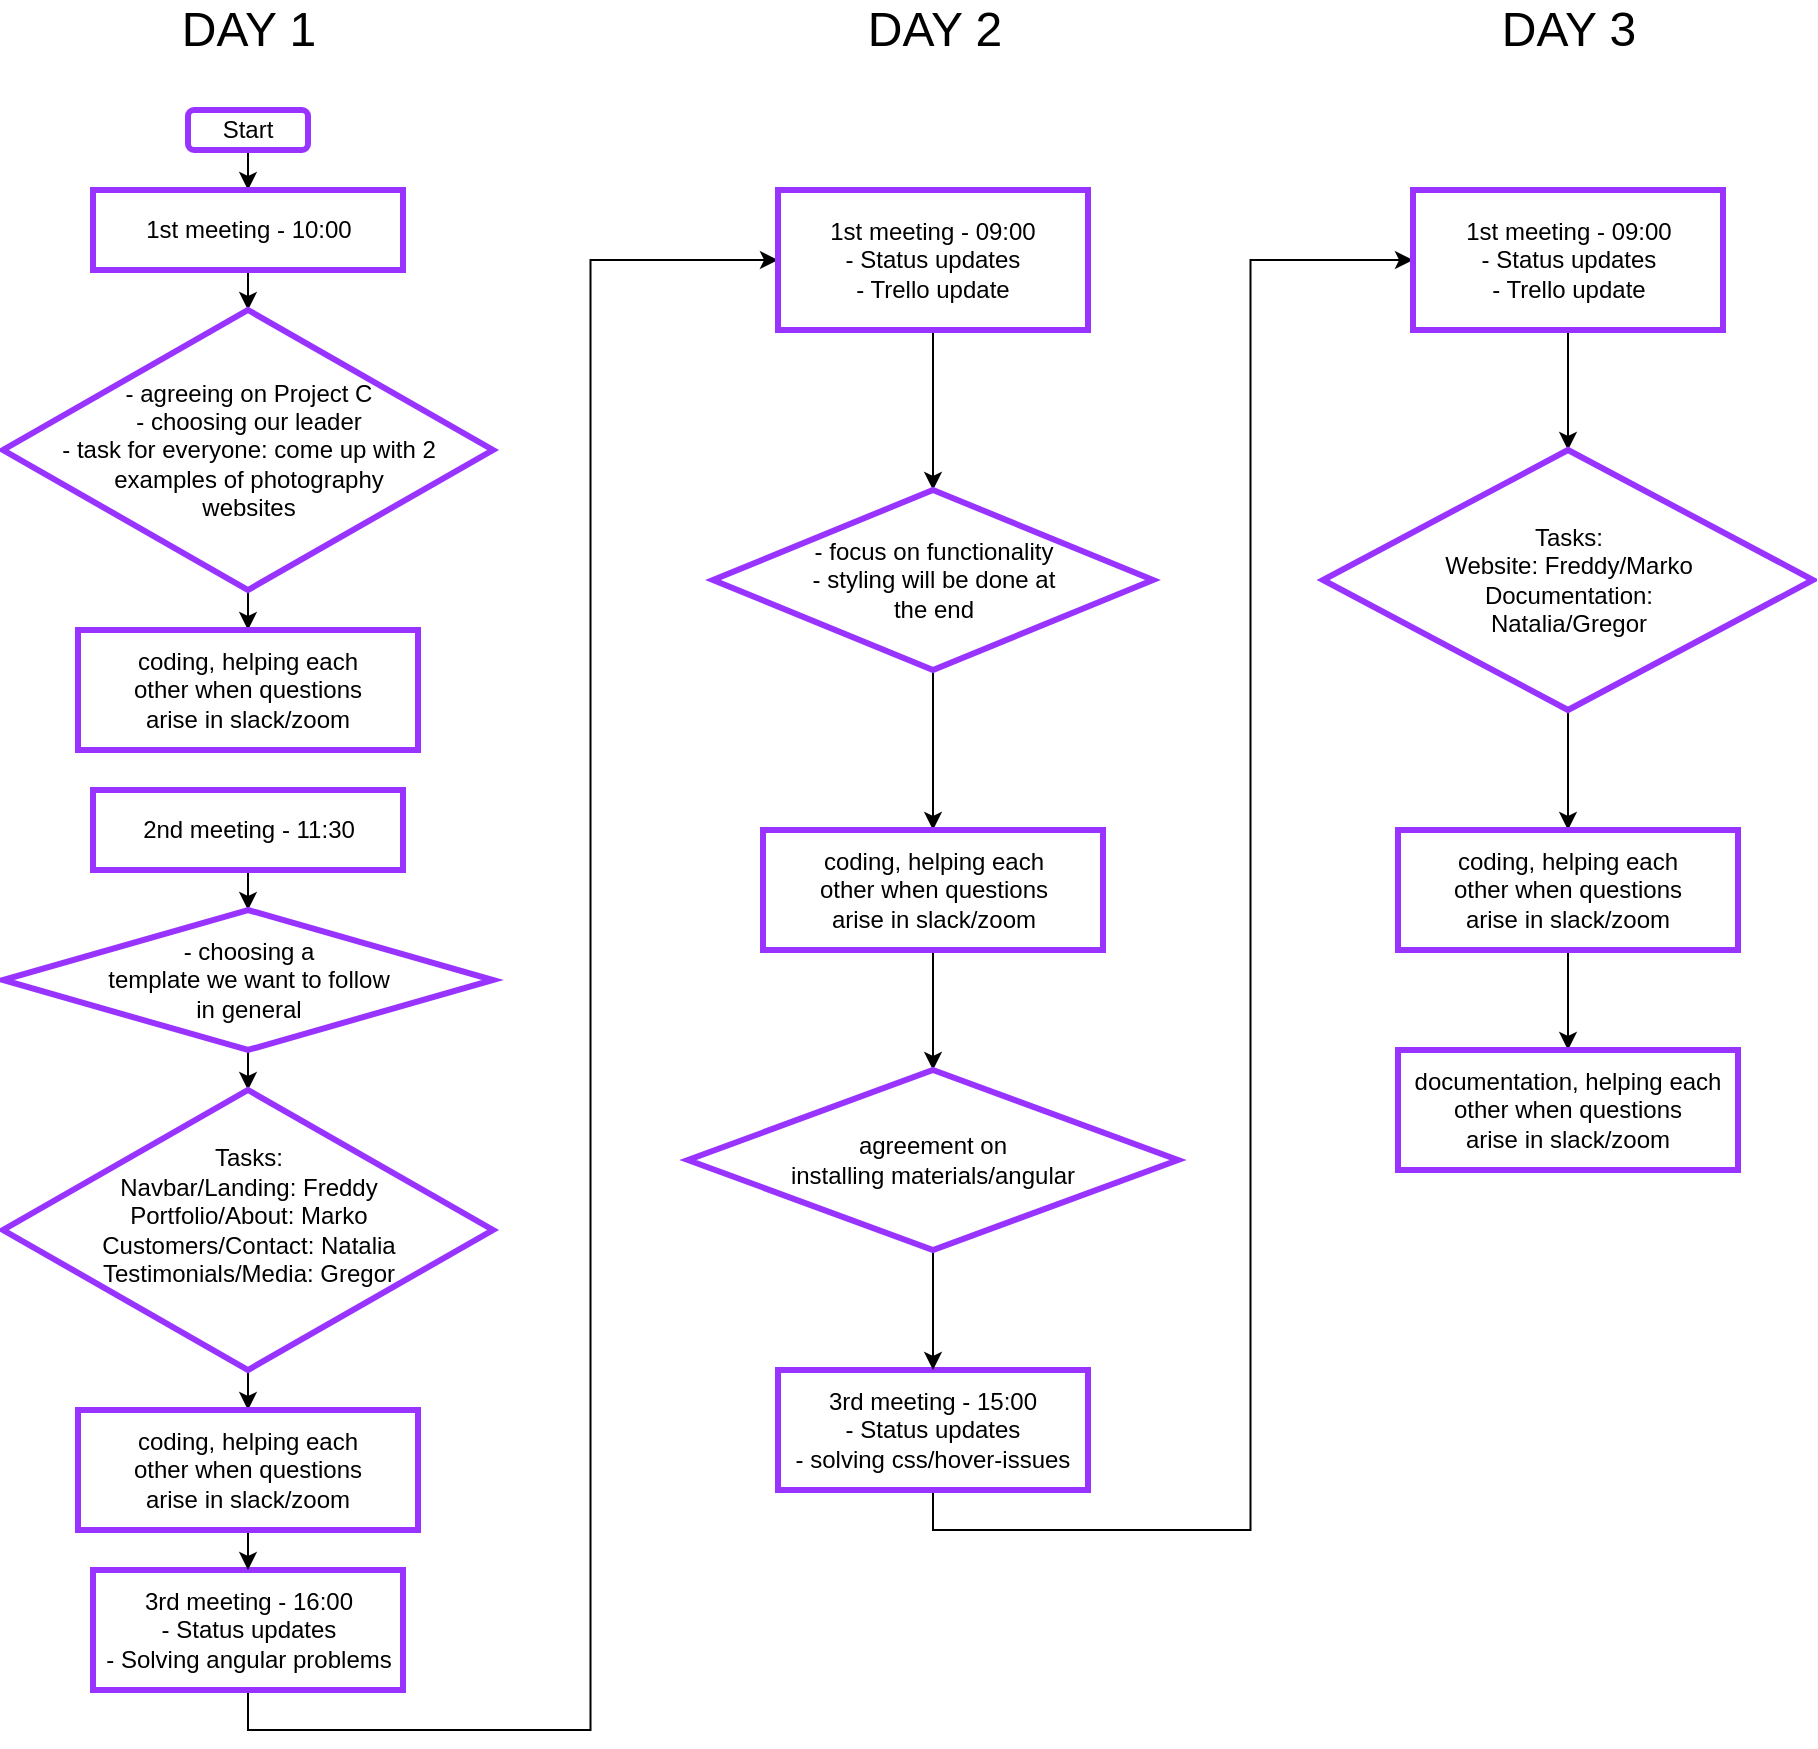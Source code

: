 <mxfile>
    <diagram id="_czh4SuTjVle5rjB2MPy" name="Page-1">
        <mxGraphModel dx="3161" dy="593" grid="1" gridSize="10" guides="1" tooltips="1" connect="1" arrows="1" fold="1" page="1" pageScale="1" pageWidth="2339" pageHeight="3300" math="0" shadow="0">
            <root>
                <mxCell id="0"/>
                <mxCell id="1" parent="0"/>
                <mxCell id="8" style="edgeStyle=orthogonalEdgeStyle;rounded=0;orthogonalLoop=1;jettySize=auto;html=1;exitX=0.5;exitY=1;exitDx=0;exitDy=0;entryX=0.5;entryY=0;entryDx=0;entryDy=0;" edge="1" parent="1" source="2" target="3">
                    <mxGeometry relative="1" as="geometry"/>
                </mxCell>
                <mxCell id="2" value="Start" style="rounded=1;whiteSpace=wrap;html=1;sketch=0;strokeWidth=3;strokeColor=#9933FF;glass=0;" vertex="1" parent="1">
                    <mxGeometry x="70" y="80" width="60" height="20" as="geometry"/>
                </mxCell>
                <mxCell id="9" style="edgeStyle=orthogonalEdgeStyle;rounded=0;orthogonalLoop=1;jettySize=auto;html=1;exitX=0.5;exitY=1;exitDx=0;exitDy=0;entryX=0.5;entryY=0;entryDx=0;entryDy=0;" edge="1" parent="1" source="3" target="4">
                    <mxGeometry relative="1" as="geometry"/>
                </mxCell>
                <mxCell id="3" value="1st meeting - 10:00" style="rounded=0;whiteSpace=wrap;html=1;glass=0;sketch=0;strokeColor=#9933FF;strokeWidth=3;fillColor=none;" vertex="1" parent="1">
                    <mxGeometry x="22.5" y="120" width="155" height="40" as="geometry"/>
                </mxCell>
                <mxCell id="26" style="edgeStyle=orthogonalEdgeStyle;rounded=0;orthogonalLoop=1;jettySize=auto;html=1;exitX=0.5;exitY=1;exitDx=0;exitDy=0;entryX=0.5;entryY=0;entryDx=0;entryDy=0;" edge="1" parent="1" source="4" target="25">
                    <mxGeometry relative="1" as="geometry"/>
                </mxCell>
                <mxCell id="4" value="&lt;span&gt;- agreeing on Project C&lt;/span&gt;&lt;br&gt;&lt;span&gt;- choosing our leader&lt;/span&gt;&lt;br&gt;&lt;span&gt;- task for everyone: come up with 2&lt;br&gt;examples&amp;nbsp;&lt;/span&gt;&lt;span style=&quot;text-align: left&quot;&gt;of photography&lt;br&gt;websites&lt;/span&gt;" style="rhombus;whiteSpace=wrap;html=1;rounded=0;glass=0;sketch=0;strokeColor=#9933FF;strokeWidth=3;fillColor=none;" vertex="1" parent="1">
                    <mxGeometry x="-22.5" y="180" width="245" height="140" as="geometry"/>
                </mxCell>
                <mxCell id="16" style="edgeStyle=orthogonalEdgeStyle;rounded=0;orthogonalLoop=1;jettySize=auto;html=1;exitX=0.5;exitY=1;exitDx=0;exitDy=0;entryX=0.5;entryY=0;entryDx=0;entryDy=0;" edge="1" parent="1" source="10" target="15">
                    <mxGeometry relative="1" as="geometry"/>
                </mxCell>
                <mxCell id="10" value="2nd meeting - 11:30" style="rounded=0;whiteSpace=wrap;html=1;glass=0;sketch=0;strokeColor=#9933FF;strokeWidth=3;fillColor=none;" vertex="1" parent="1">
                    <mxGeometry x="22.5" y="420" width="155" height="40" as="geometry"/>
                </mxCell>
                <mxCell id="11" value="&lt;font style=&quot;font-size: 24px&quot;&gt;DAY 1&lt;/font&gt;" style="text;html=1;align=center;verticalAlign=middle;resizable=0;points=[];autosize=1;" vertex="1" parent="1">
                    <mxGeometry x="60" y="30" width="80" height="20" as="geometry"/>
                </mxCell>
                <mxCell id="18" style="edgeStyle=orthogonalEdgeStyle;rounded=0;orthogonalLoop=1;jettySize=auto;html=1;exitX=0.5;exitY=1;exitDx=0;exitDy=0;entryX=0.5;entryY=0;entryDx=0;entryDy=0;" edge="1" parent="1" source="15">
                    <mxGeometry relative="1" as="geometry">
                        <mxPoint x="100" y="570" as="targetPoint"/>
                    </mxGeometry>
                </mxCell>
                <mxCell id="15" value="&lt;span&gt;- choosing a&lt;br&gt;template we want to follow&lt;br&gt;in general&lt;br&gt;&lt;/span&gt;" style="rhombus;whiteSpace=wrap;html=1;rounded=0;glass=0;sketch=0;strokeColor=#9933FF;strokeWidth=3;fillColor=none;" vertex="1" parent="1">
                    <mxGeometry x="-22.5" y="480" width="245" height="70" as="geometry"/>
                </mxCell>
                <mxCell id="28" style="edgeStyle=orthogonalEdgeStyle;rounded=0;orthogonalLoop=1;jettySize=auto;html=1;exitX=0.5;exitY=1;exitDx=0;exitDy=0;entryX=0.5;entryY=0;entryDx=0;entryDy=0;" edge="1" parent="1" source="17" target="27">
                    <mxGeometry relative="1" as="geometry"/>
                </mxCell>
                <mxCell id="17" value="Tasks:&lt;br&gt;Navbar/Landing: Freddy&lt;br&gt;Portfolio/About: Marko&lt;br&gt;Customers/Contact: Natalia&lt;br&gt;Testimonials/Media: Gregor&lt;br&gt;&lt;br&gt;" style="rhombus;whiteSpace=wrap;html=1;rounded=0;glass=0;sketch=0;strokeColor=#9933FF;strokeWidth=3;fillColor=none;" vertex="1" parent="1">
                    <mxGeometry x="-22.5" y="570" width="245" height="140" as="geometry"/>
                </mxCell>
                <mxCell id="33" style="edgeStyle=orthogonalEdgeStyle;rounded=0;orthogonalLoop=1;jettySize=auto;html=1;exitX=0.5;exitY=1;exitDx=0;exitDy=0;entryX=0;entryY=0.5;entryDx=0;entryDy=0;" edge="1" parent="1" source="19" target="24">
                    <mxGeometry relative="1" as="geometry"/>
                </mxCell>
                <mxCell id="19" value="3rd meeting - 16:00&lt;br&gt;- Status updates&lt;br&gt;- Solving angular problems" style="rounded=0;whiteSpace=wrap;html=1;glass=0;sketch=0;strokeColor=#9933FF;strokeWidth=3;fillColor=none;" vertex="1" parent="1">
                    <mxGeometry x="22.5" y="810" width="155" height="60" as="geometry"/>
                </mxCell>
                <mxCell id="51" style="edgeStyle=orthogonalEdgeStyle;rounded=0;orthogonalLoop=1;jettySize=auto;html=1;exitX=0.5;exitY=1;exitDx=0;exitDy=0;entryX=0.5;entryY=0;entryDx=0;entryDy=0;" edge="1" parent="1" source="24" target="30">
                    <mxGeometry relative="1" as="geometry"/>
                </mxCell>
                <mxCell id="24" value="1st meeting - 09:00&lt;br&gt;- Status updates&lt;br&gt;- Trello update" style="rounded=0;whiteSpace=wrap;html=1;glass=0;sketch=0;strokeColor=#9933FF;strokeWidth=3;fillColor=none;" vertex="1" parent="1">
                    <mxGeometry x="365" y="120" width="155" height="70" as="geometry"/>
                </mxCell>
                <mxCell id="25" value="coding, helping each&lt;br&gt;other when questions&lt;br&gt;arise in slack/zoom" style="rounded=0;whiteSpace=wrap;html=1;glass=0;sketch=0;strokeColor=#9933FF;strokeWidth=3;fillColor=none;" vertex="1" parent="1">
                    <mxGeometry x="15" y="340" width="170" height="60" as="geometry"/>
                </mxCell>
                <mxCell id="29" style="edgeStyle=orthogonalEdgeStyle;rounded=0;orthogonalLoop=1;jettySize=auto;html=1;exitX=0.5;exitY=1;exitDx=0;exitDy=0;entryX=0.5;entryY=0;entryDx=0;entryDy=0;" edge="1" parent="1" source="27" target="19">
                    <mxGeometry relative="1" as="geometry"/>
                </mxCell>
                <mxCell id="27" value="coding, helping each&lt;br&gt;other when questions&lt;br&gt;arise in slack/zoom" style="rounded=0;whiteSpace=wrap;html=1;glass=0;sketch=0;strokeColor=#9933FF;strokeWidth=3;fillColor=none;" vertex="1" parent="1">
                    <mxGeometry x="15" y="730" width="170" height="60" as="geometry"/>
                </mxCell>
                <mxCell id="35" style="edgeStyle=orthogonalEdgeStyle;rounded=0;orthogonalLoop=1;jettySize=auto;html=1;exitX=0.5;exitY=1;exitDx=0;exitDy=0;entryX=0.5;entryY=0;entryDx=0;entryDy=0;" edge="1" parent="1" source="30" target="34">
                    <mxGeometry relative="1" as="geometry"/>
                </mxCell>
                <mxCell id="30" value="- focus on functionality&lt;br&gt;- styling will be done at&lt;br&gt;the end" style="rhombus;whiteSpace=wrap;html=1;rounded=0;glass=0;sketch=0;strokeColor=#9933FF;strokeWidth=3;fillColor=none;" vertex="1" parent="1">
                    <mxGeometry x="332.5" y="270" width="220" height="90" as="geometry"/>
                </mxCell>
                <mxCell id="32" value="&lt;font style=&quot;font-size: 24px&quot;&gt;DAY 2&lt;br&gt;&lt;/font&gt;" style="text;html=1;align=center;verticalAlign=middle;resizable=0;points=[];autosize=1;" vertex="1" parent="1">
                    <mxGeometry x="402.5" y="30" width="80" height="20" as="geometry"/>
                </mxCell>
                <mxCell id="40" style="edgeStyle=orthogonalEdgeStyle;rounded=0;orthogonalLoop=1;jettySize=auto;html=1;exitX=0.5;exitY=1;exitDx=0;exitDy=0;entryX=0.5;entryY=0;entryDx=0;entryDy=0;" edge="1" parent="1" source="34" target="39">
                    <mxGeometry relative="1" as="geometry"/>
                </mxCell>
                <mxCell id="34" value="coding, helping each&lt;br&gt;other when questions&lt;br&gt;arise in slack/zoom" style="rounded=0;whiteSpace=wrap;html=1;glass=0;sketch=0;strokeColor=#9933FF;strokeWidth=3;fillColor=none;" vertex="1" parent="1">
                    <mxGeometry x="357.5" y="440" width="170" height="60" as="geometry"/>
                </mxCell>
                <mxCell id="49" style="edgeStyle=orthogonalEdgeStyle;rounded=0;orthogonalLoop=1;jettySize=auto;html=1;exitX=0.5;exitY=1;exitDx=0;exitDy=0;entryX=0;entryY=0.5;entryDx=0;entryDy=0;" edge="1" parent="1" source="36" target="43">
                    <mxGeometry relative="1" as="geometry"/>
                </mxCell>
                <mxCell id="36" value="3rd meeting - 15:00&lt;br&gt;- Status updates&lt;br&gt;- solving css/hover-issues" style="rounded=0;whiteSpace=wrap;html=1;glass=0;sketch=0;strokeColor=#9933FF;strokeWidth=3;fillColor=none;" vertex="1" parent="1">
                    <mxGeometry x="365" y="710" width="155" height="60" as="geometry"/>
                </mxCell>
                <mxCell id="41" style="edgeStyle=orthogonalEdgeStyle;rounded=0;orthogonalLoop=1;jettySize=auto;html=1;exitX=0.5;exitY=1;exitDx=0;exitDy=0;entryX=0.5;entryY=0;entryDx=0;entryDy=0;" edge="1" parent="1" source="39" target="36">
                    <mxGeometry relative="1" as="geometry"/>
                </mxCell>
                <mxCell id="39" value="agreement on&lt;br&gt;installing materials/angular" style="rhombus;whiteSpace=wrap;html=1;rounded=0;glass=0;sketch=0;strokeColor=#9933FF;strokeWidth=3;fillColor=none;" vertex="1" parent="1">
                    <mxGeometry x="320" y="560" width="245" height="90" as="geometry"/>
                </mxCell>
                <mxCell id="42" value="&lt;font style=&quot;font-size: 24px&quot;&gt;DAY 3&lt;br&gt;&lt;/font&gt;" style="text;html=1;align=center;verticalAlign=middle;resizable=0;points=[];autosize=1;" vertex="1" parent="1">
                    <mxGeometry x="720" y="30" width="80" height="20" as="geometry"/>
                </mxCell>
                <mxCell id="56" style="edgeStyle=orthogonalEdgeStyle;rounded=0;orthogonalLoop=1;jettySize=auto;html=1;exitX=0.5;exitY=1;exitDx=0;exitDy=0;entryX=0.5;entryY=0;entryDx=0;entryDy=0;" edge="1" parent="1" source="43" target="53">
                    <mxGeometry relative="1" as="geometry"/>
                </mxCell>
                <mxCell id="43" value="1st meeting - 09:00&lt;br&gt;- Status updates&lt;br&gt;- Trello update" style="rounded=0;whiteSpace=wrap;html=1;glass=0;sketch=0;strokeColor=#9933FF;strokeWidth=3;fillColor=none;" vertex="1" parent="1">
                    <mxGeometry x="682.5" y="120" width="155" height="70" as="geometry"/>
                </mxCell>
                <mxCell id="58" style="edgeStyle=orthogonalEdgeStyle;rounded=0;orthogonalLoop=1;jettySize=auto;html=1;exitX=0.5;exitY=1;exitDx=0;exitDy=0;entryX=0.5;entryY=0;entryDx=0;entryDy=0;" edge="1" parent="1" source="53" target="57">
                    <mxGeometry relative="1" as="geometry"/>
                </mxCell>
                <mxCell id="53" value="Tasks:&lt;br&gt;Website: Freddy/Marko&lt;br&gt;Documentation:&lt;br&gt;Natalia/Gregor" style="rhombus;whiteSpace=wrap;html=1;rounded=0;glass=0;sketch=0;strokeColor=#9933FF;strokeWidth=3;fillColor=none;" vertex="1" parent="1">
                    <mxGeometry x="637.5" y="250" width="245" height="130" as="geometry"/>
                </mxCell>
                <mxCell id="60" style="edgeStyle=orthogonalEdgeStyle;rounded=0;orthogonalLoop=1;jettySize=auto;html=1;exitX=0.5;exitY=1;exitDx=0;exitDy=0;entryX=0.5;entryY=0;entryDx=0;entryDy=0;" edge="1" parent="1" source="57" target="59">
                    <mxGeometry relative="1" as="geometry"/>
                </mxCell>
                <mxCell id="57" value="coding, helping each&lt;br&gt;other when questions&lt;br&gt;arise in slack/zoom" style="rounded=0;whiteSpace=wrap;html=1;glass=0;sketch=0;strokeColor=#9933FF;strokeWidth=3;fillColor=none;" vertex="1" parent="1">
                    <mxGeometry x="675" y="440" width="170" height="60" as="geometry"/>
                </mxCell>
                <mxCell id="59" value="documentation, helping each&lt;br&gt;other when questions&lt;br&gt;arise in slack/zoom" style="rounded=0;whiteSpace=wrap;html=1;glass=0;sketch=0;strokeColor=#9933FF;strokeWidth=3;fillColor=none;" vertex="1" parent="1">
                    <mxGeometry x="675" y="550" width="170" height="60" as="geometry"/>
                </mxCell>
            </root>
        </mxGraphModel>
    </diagram>
</mxfile>